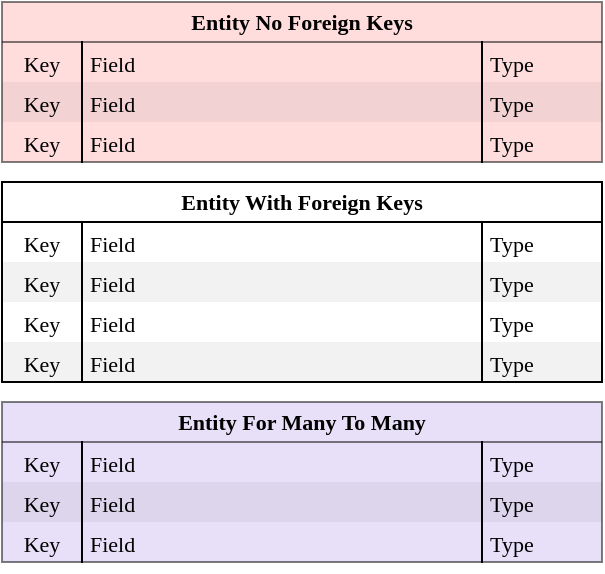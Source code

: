 <mxfile>
    <diagram id="EmLWrfxEd9g9q1BMOvcd" name="octo_tweet">
        <mxGraphModel dx="1008" dy="776" grid="1" gridSize="10" guides="1" tooltips="1" connect="1" arrows="1" fold="1" page="1" pageScale="1" pageWidth="1169" pageHeight="827" math="0" shadow="0">
            <root>
                <mxCell id="0"/>
                <mxCell id="1" parent="0"/>
                <mxCell id="2" value="Entity No Foreign Keys" style="html=1;whiteSpace=wrap;swimlane;resizeParent=1;resizeParentMax=0;resizeLast=0;collapsible=1;marginBottom=0;swimlaneFillColor=#FFBBBB;startSize=20;fontSize=11;fontColor=#000000;spacing=0;strokeOpacity=100;fontFamily=Lucida Console;fillColor=#ffbbbb;swimlaneLine=1;opacity=50;gradientColor=none;" vertex="1" zOrder="69" parent="1">
                    <mxGeometry x="20" y="20" width="300" height="80" as="geometry"/>
                </mxCell>
                <mxCell id="3" value="Key" style="strokeColor=none;part=1;resizeHeight=0;align=center;verticalAlign=top;spacingLeft=4;spacingRight=4;overflow=hidden;rotatable=0;points=[[0,0.5],[1,0.5]];portConstraint=eastwest;swimlaneFillColor=#ffffff;fontSize=11;fontColor=#000000;fillColor=none;strokeOpacity=100;spacing=0;fontFamily=Lucida Console;" vertex="1" parent="2">
                    <mxGeometry y="20" width="40" height="20" as="geometry"/>
                </mxCell>
                <mxCell id="4" value="Field" style="shape=partialRectangle;top=0;right=0;bottom=0;part=1;resizeHeight=0;align=left;verticalAlign=top;spacingLeft=4;spacingRight=4;overflow=hidden;rotatable=0;points=[[0,0.5],[1,0.5]];portConstraint=eastwest;swimlaneFillColor=#ffffff;fontSize=11;fontColor=#000000;fillColor=none;strokeOpacity=100;spacing=0;fontFamily=Lucida Console;" vertex="1" parent="2">
                    <mxGeometry x="40" y="20" width="200" height="20" as="geometry"/>
                </mxCell>
                <mxCell id="5" value="Type" style="shape=partialRectangle;top=0;right=0;bottom=0;part=1;resizeHeight=0;align=left;verticalAlign=top;spacingLeft=4;spacingRight=4;overflow=hidden;rotatable=0;points=[[0,0.5],[1,0.5]];portConstraint=eastwest;swimlaneFillColor=#ffffff;fontSize=11;fontColor=#000000;fillColor=none;strokeOpacity=100;spacing=0;fontFamily=Lucida Console;" vertex="1" parent="2">
                    <mxGeometry x="240" y="20" width="60" height="20" as="geometry"/>
                </mxCell>
                <mxCell id="6" value="Key" style="strokeColor=none;part=1;resizeHeight=0;align=center;verticalAlign=top;spacingLeft=4;spacingRight=4;overflow=hidden;rotatable=0;points=[[0,0.5],[1,0.5]];portConstraint=eastwest;swimlaneFillColor=#ffffff;fontSize=11;fontColor=#000000;fillColor=#000000;strokeOpacity=100;spacing=0;fontFamily=Lucida Console;fillOpacity=5;" vertex="1" parent="2">
                    <mxGeometry y="40" width="40" height="20" as="geometry"/>
                </mxCell>
                <mxCell id="7" value="Field" style="shape=partialRectangle;top=0;right=0;bottom=0;part=1;resizeHeight=0;align=left;verticalAlign=top;spacingLeft=4;spacingRight=4;overflow=hidden;rotatable=0;points=[[0,0.5],[1,0.5]];portConstraint=eastwest;swimlaneFillColor=#ffffff;fontSize=11;fontColor=#000000;fillColor=#000000;strokeOpacity=100;spacing=0;fontFamily=Lucida Console;fillOpacity=5;" vertex="1" parent="2">
                    <mxGeometry x="40" y="40" width="200" height="20" as="geometry"/>
                </mxCell>
                <mxCell id="8" value="Type" style="shape=partialRectangle;top=0;right=0;bottom=0;part=1;resizeHeight=0;align=left;verticalAlign=top;spacingLeft=4;spacingRight=4;overflow=hidden;rotatable=0;points=[[0,0.5],[1,0.5]];portConstraint=eastwest;swimlaneFillColor=#ffffff;fontSize=11;fontColor=#000000;fillColor=#000000;strokeOpacity=100;spacing=0;fontFamily=Lucida Console;fillOpacity=5;" vertex="1" parent="2">
                    <mxGeometry x="240" y="40" width="60" height="20" as="geometry"/>
                </mxCell>
                <mxCell id="9" value="Key" style="strokeColor=none;part=1;resizeHeight=0;align=center;verticalAlign=top;spacingLeft=4;spacingRight=4;overflow=hidden;rotatable=0;points=[[0,0.5],[1,0.5]];portConstraint=eastwest;swimlaneFillColor=#ffffff;fontSize=11;fontColor=#000000;fillColor=none;strokeOpacity=100;spacing=0;fontFamily=Lucida Console;" vertex="1" parent="2">
                    <mxGeometry y="60" width="40" height="20" as="geometry"/>
                </mxCell>
                <mxCell id="10" value="Field" style="shape=partialRectangle;top=0;right=0;bottom=0;part=1;resizeHeight=0;align=left;verticalAlign=top;spacingLeft=4;spacingRight=4;overflow=hidden;rotatable=0;points=[[0,0.5],[1,0.5]];portConstraint=eastwest;swimlaneFillColor=#ffffff;fontSize=11;fontColor=#000000;fillColor=none;strokeOpacity=100;spacing=0;fontFamily=Lucida Console;" vertex="1" parent="2">
                    <mxGeometry x="40" y="60" width="200" height="20" as="geometry"/>
                </mxCell>
                <mxCell id="11" value="Type" style="shape=partialRectangle;top=0;right=0;bottom=0;part=1;resizeHeight=0;align=left;verticalAlign=top;spacingLeft=4;spacingRight=4;overflow=hidden;rotatable=0;points=[[0,0.5],[1,0.5]];portConstraint=eastwest;swimlaneFillColor=#ffffff;fontSize=11;fontColor=#000000;fillColor=none;strokeOpacity=100;spacing=0;fontFamily=Lucida Console;" vertex="1" parent="2">
                    <mxGeometry x="240" y="60" width="60" height="20" as="geometry"/>
                </mxCell>
                <mxCell id="12" value="Entity With Foreign Keys" style="html=1;whiteSpace=wrap;swimlane;resizeParent=1;resizeParentMax=0;resizeLast=0;collapsible=1;marginBottom=0;swimlaneFillColor=#ffffff;startSize=20;fontSize=11;fontColor=#000000;spacing=0;strokeOpacity=100;fontFamily=Lucida Console;" vertex="1" zOrder="69" parent="1">
                    <mxGeometry x="20" y="110" width="300" height="100" as="geometry"/>
                </mxCell>
                <mxCell id="13" value="Key" style="strokeColor=none;part=1;resizeHeight=0;align=center;verticalAlign=top;spacingLeft=4;spacingRight=4;overflow=hidden;rotatable=0;points=[[0,0.5],[1,0.5]];portConstraint=eastwest;swimlaneFillColor=#ffffff;fontSize=11;fontColor=#000000;fillColor=none;strokeOpacity=100;spacing=0;fontFamily=Lucida Console;" vertex="1" parent="12">
                    <mxGeometry y="20" width="40" height="20" as="geometry"/>
                </mxCell>
                <mxCell id="14" value="Field" style="shape=partialRectangle;top=0;right=0;bottom=0;part=1;resizeHeight=0;align=left;verticalAlign=top;spacingLeft=4;spacingRight=4;overflow=hidden;rotatable=0;points=[[0,0.5],[1,0.5]];portConstraint=eastwest;swimlaneFillColor=#ffffff;fontSize=11;fontColor=#000000;fillColor=none;strokeOpacity=100;spacing=0;fontFamily=Lucida Console;" vertex="1" parent="12">
                    <mxGeometry x="40" y="20" width="200" height="20" as="geometry"/>
                </mxCell>
                <mxCell id="15" value="Type" style="shape=partialRectangle;top=0;right=0;bottom=0;part=1;resizeHeight=0;align=left;verticalAlign=top;spacingLeft=4;spacingRight=4;overflow=hidden;rotatable=0;points=[[0,0.5],[1,0.5]];portConstraint=eastwest;swimlaneFillColor=#ffffff;fontSize=11;fontColor=#000000;fillColor=none;strokeOpacity=100;spacing=0;fontFamily=Lucida Console;" vertex="1" parent="12">
                    <mxGeometry x="240" y="20" width="60" height="20" as="geometry"/>
                </mxCell>
                <mxCell id="16" value="Key" style="strokeColor=none;part=1;resizeHeight=0;align=center;verticalAlign=top;spacingLeft=4;spacingRight=4;overflow=hidden;rotatable=0;points=[[0,0.5],[1,0.5]];portConstraint=eastwest;swimlaneFillColor=#ffffff;fontSize=11;fontColor=#000000;fillColor=#000000;strokeOpacity=100;spacing=0;fontFamily=Lucida Console;fillOpacity=5;" vertex="1" parent="12">
                    <mxGeometry y="40" width="40" height="20" as="geometry"/>
                </mxCell>
                <mxCell id="17" value="Field" style="shape=partialRectangle;top=0;right=0;bottom=0;part=1;resizeHeight=0;align=left;verticalAlign=top;spacingLeft=4;spacingRight=4;overflow=hidden;rotatable=0;points=[[0,0.5],[1,0.5]];portConstraint=eastwest;swimlaneFillColor=#ffffff;fontSize=11;fontColor=#000000;fillColor=#000000;strokeOpacity=100;spacing=0;fontFamily=Lucida Console;fillOpacity=5;" vertex="1" parent="12">
                    <mxGeometry x="40" y="40" width="200" height="20" as="geometry"/>
                </mxCell>
                <mxCell id="18" value="Type" style="shape=partialRectangle;top=0;right=0;bottom=0;part=1;resizeHeight=0;align=left;verticalAlign=top;spacingLeft=4;spacingRight=4;overflow=hidden;rotatable=0;points=[[0,0.5],[1,0.5]];portConstraint=eastwest;swimlaneFillColor=#ffffff;fontSize=11;fontColor=#000000;fillColor=#000000;strokeOpacity=100;spacing=0;fontFamily=Lucida Console;fillOpacity=5;" vertex="1" parent="12">
                    <mxGeometry x="240" y="40" width="60" height="20" as="geometry"/>
                </mxCell>
                <mxCell id="19" value="Key" style="strokeColor=none;part=1;resizeHeight=0;align=center;verticalAlign=top;spacingLeft=4;spacingRight=4;overflow=hidden;rotatable=0;points=[[0,0.5],[1,0.5]];portConstraint=eastwest;swimlaneFillColor=#ffffff;fontSize=11;fontColor=#000000;fillColor=none;strokeOpacity=100;spacing=0;fontFamily=Lucida Console;" vertex="1" parent="12">
                    <mxGeometry y="60" width="40" height="20" as="geometry"/>
                </mxCell>
                <mxCell id="20" value="Field" style="shape=partialRectangle;top=0;right=0;bottom=0;part=1;resizeHeight=0;align=left;verticalAlign=top;spacingLeft=4;spacingRight=4;overflow=hidden;rotatable=0;points=[[0,0.5],[1,0.5]];portConstraint=eastwest;swimlaneFillColor=#ffffff;fontSize=11;fontColor=#000000;fillColor=none;strokeOpacity=100;spacing=0;fontFamily=Lucida Console;" vertex="1" parent="12">
                    <mxGeometry x="40" y="60" width="200" height="20" as="geometry"/>
                </mxCell>
                <mxCell id="21" value="Type" style="shape=partialRectangle;top=0;right=0;bottom=0;part=1;resizeHeight=0;align=left;verticalAlign=top;spacingLeft=4;spacingRight=4;overflow=hidden;rotatable=0;points=[[0,0.5],[1,0.5]];portConstraint=eastwest;swimlaneFillColor=#ffffff;fontSize=11;fontColor=#000000;fillColor=none;strokeOpacity=100;spacing=0;fontFamily=Lucida Console;" vertex="1" parent="12">
                    <mxGeometry x="240" y="60" width="60" height="20" as="geometry"/>
                </mxCell>
                <mxCell id="22" value="Key" style="strokeColor=none;part=1;resizeHeight=0;align=center;verticalAlign=top;spacingLeft=4;spacingRight=4;overflow=hidden;rotatable=0;points=[[0,0.5],[1,0.5]];portConstraint=eastwest;swimlaneFillColor=#ffffff;fontSize=11;fontColor=#000000;fillColor=#000000;strokeOpacity=100;spacing=0;fontFamily=Lucida Console;fillOpacity=5;" vertex="1" parent="12">
                    <mxGeometry y="80" width="40" height="20" as="geometry"/>
                </mxCell>
                <mxCell id="23" value="Field" style="shape=partialRectangle;top=0;right=0;bottom=0;part=1;resizeHeight=0;align=left;verticalAlign=top;spacingLeft=4;spacingRight=4;overflow=hidden;rotatable=0;points=[[0,0.5],[1,0.5]];portConstraint=eastwest;swimlaneFillColor=#ffffff;fontSize=11;fontColor=#000000;fillColor=#000000;strokeOpacity=100;spacing=0;fontFamily=Lucida Console;fillOpacity=5;" vertex="1" parent="12">
                    <mxGeometry x="40" y="80" width="200" height="20" as="geometry"/>
                </mxCell>
                <mxCell id="24" value="Type" style="shape=partialRectangle;top=0;right=0;bottom=0;part=1;resizeHeight=0;align=left;verticalAlign=top;spacingLeft=4;spacingRight=4;overflow=hidden;rotatable=0;points=[[0,0.5],[1,0.5]];portConstraint=eastwest;swimlaneFillColor=#ffffff;fontSize=11;fontColor=#000000;fillColor=#000000;strokeOpacity=100;spacing=0;fontFamily=Lucida Console;fillOpacity=5;" vertex="1" parent="12">
                    <mxGeometry x="240" y="80" width="60" height="20" as="geometry"/>
                </mxCell>
                <mxCell id="25" value="Entity For Many To Many" style="html=1;whiteSpace=wrap;swimlane;resizeParent=1;resizeParentMax=0;resizeLast=0;collapsible=1;marginBottom=0;swimlaneFillColor=#D2C2F2;startSize=20;fontSize=11;fontColor=#000000;spacing=0;strokeOpacity=100;fontFamily=Lucida Console;fillColor=#D2C2F2;swimlaneLine=1;opacity=50;" vertex="1" zOrder="69" parent="1">
                    <mxGeometry x="20" y="220" width="300" height="80" as="geometry"/>
                </mxCell>
                <mxCell id="26" value="Key" style="strokeColor=none;part=1;resizeHeight=0;align=center;verticalAlign=top;spacingLeft=4;spacingRight=4;overflow=hidden;rotatable=0;points=[[0,0.5],[1,0.5]];portConstraint=eastwest;swimlaneFillColor=#ffffff;fontSize=11;fontColor=#000000;fillColor=none;strokeOpacity=100;spacing=0;fontFamily=Lucida Console;" vertex="1" parent="25">
                    <mxGeometry y="20" width="40" height="20" as="geometry"/>
                </mxCell>
                <mxCell id="27" value="Field" style="shape=partialRectangle;top=0;right=0;bottom=0;part=1;resizeHeight=0;align=left;verticalAlign=top;spacingLeft=4;spacingRight=4;overflow=hidden;rotatable=0;points=[[0,0.5],[1,0.5]];portConstraint=eastwest;swimlaneFillColor=#ffffff;fontSize=11;fontColor=#000000;fillColor=none;strokeOpacity=100;spacing=0;fontFamily=Lucida Console;" vertex="1" parent="25">
                    <mxGeometry x="40" y="20" width="200" height="20" as="geometry"/>
                </mxCell>
                <mxCell id="28" value="Type" style="shape=partialRectangle;top=0;right=0;bottom=0;part=1;resizeHeight=0;align=left;verticalAlign=top;spacingLeft=4;spacingRight=4;overflow=hidden;rotatable=0;points=[[0,0.5],[1,0.5]];portConstraint=eastwest;swimlaneFillColor=#ffffff;fontSize=11;fontColor=#000000;fillColor=none;strokeOpacity=100;spacing=0;fontFamily=Lucida Console;" vertex="1" parent="25">
                    <mxGeometry x="240" y="20" width="60" height="20" as="geometry"/>
                </mxCell>
                <mxCell id="29" value="Key" style="strokeColor=none;part=1;resizeHeight=0;align=center;verticalAlign=top;spacingLeft=4;spacingRight=4;overflow=hidden;rotatable=0;points=[[0,0.5],[1,0.5]];portConstraint=eastwest;swimlaneFillColor=#ffffff;fontSize=11;fontColor=#000000;fillColor=#000000;strokeOpacity=100;spacing=0;fontFamily=Lucida Console;fillOpacity=5;" vertex="1" parent="25">
                    <mxGeometry y="40" width="40" height="20" as="geometry"/>
                </mxCell>
                <mxCell id="30" value="Field" style="shape=partialRectangle;top=0;right=0;bottom=0;part=1;resizeHeight=0;align=left;verticalAlign=top;spacingLeft=4;spacingRight=4;overflow=hidden;rotatable=0;points=[[0,0.5],[1,0.5]];portConstraint=eastwest;swimlaneFillColor=#ffffff;fontSize=11;fontColor=#000000;fillColor=#000000;strokeOpacity=100;spacing=0;fontFamily=Lucida Console;fillOpacity=5;" vertex="1" parent="25">
                    <mxGeometry x="40" y="40" width="200" height="20" as="geometry"/>
                </mxCell>
                <mxCell id="31" value="Type" style="shape=partialRectangle;top=0;right=0;bottom=0;part=1;resizeHeight=0;align=left;verticalAlign=top;spacingLeft=4;spacingRight=4;overflow=hidden;rotatable=0;points=[[0,0.5],[1,0.5]];portConstraint=eastwest;swimlaneFillColor=#ffffff;fontSize=11;fontColor=#000000;fillColor=#000000;strokeOpacity=100;spacing=0;fontFamily=Lucida Console;fillOpacity=5;" vertex="1" parent="25">
                    <mxGeometry x="240" y="40" width="60" height="20" as="geometry"/>
                </mxCell>
                <mxCell id="32" value="Key" style="strokeColor=none;part=1;resizeHeight=0;align=center;verticalAlign=top;spacingLeft=4;spacingRight=4;overflow=hidden;rotatable=0;points=[[0,0.5],[1,0.5]];portConstraint=eastwest;swimlaneFillColor=#ffffff;fontSize=11;fontColor=#000000;fillColor=none;strokeOpacity=100;spacing=0;fontFamily=Lucida Console;" vertex="1" parent="25">
                    <mxGeometry y="60" width="40" height="20" as="geometry"/>
                </mxCell>
                <mxCell id="33" value="Field" style="shape=partialRectangle;top=0;right=0;bottom=0;part=1;resizeHeight=0;align=left;verticalAlign=top;spacingLeft=4;spacingRight=4;overflow=hidden;rotatable=0;points=[[0,0.5],[1,0.5]];portConstraint=eastwest;swimlaneFillColor=#ffffff;fontSize=11;fontColor=#000000;fillColor=none;strokeOpacity=100;spacing=0;fontFamily=Lucida Console;" vertex="1" parent="25">
                    <mxGeometry x="40" y="60" width="200" height="20" as="geometry"/>
                </mxCell>
                <mxCell id="34" value="Type" style="shape=partialRectangle;top=0;right=0;bottom=0;part=1;resizeHeight=0;align=left;verticalAlign=top;spacingLeft=4;spacingRight=4;overflow=hidden;rotatable=0;points=[[0,0.5],[1,0.5]];portConstraint=eastwest;swimlaneFillColor=#ffffff;fontSize=11;fontColor=#000000;fillColor=none;strokeOpacity=100;spacing=0;fontFamily=Lucida Console;" vertex="1" parent="25">
                    <mxGeometry x="240" y="60" width="60" height="20" as="geometry"/>
                </mxCell>
            </root>
        </mxGraphModel>
    </diagram>
</mxfile>